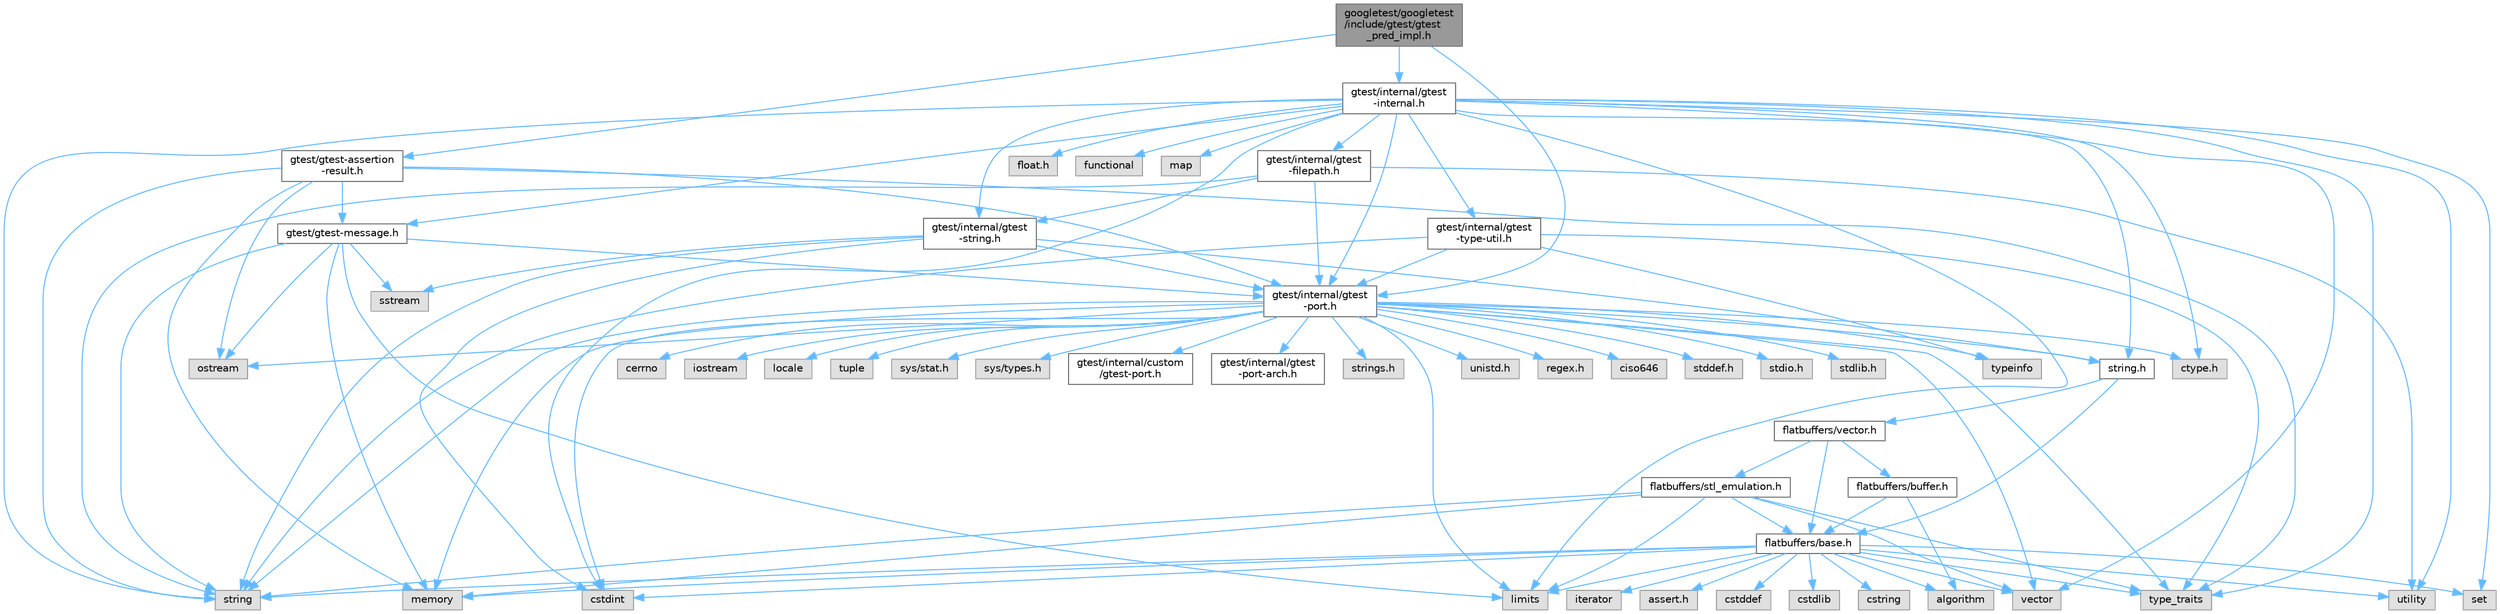 digraph "googletest/googletest/include/gtest/gtest_pred_impl.h"
{
 // LATEX_PDF_SIZE
  bgcolor="transparent";
  edge [fontname=Helvetica,fontsize=10,labelfontname=Helvetica,labelfontsize=10];
  node [fontname=Helvetica,fontsize=10,shape=box,height=0.2,width=0.4];
  Node1 [id="Node000001",label="googletest/googletest\l/include/gtest/gtest\l_pred_impl.h",height=0.2,width=0.4,color="gray40", fillcolor="grey60", style="filled", fontcolor="black",tooltip=" "];
  Node1 -> Node2 [id="edge98_Node000001_Node000002",color="steelblue1",style="solid",tooltip=" "];
  Node2 [id="Node000002",label="gtest/gtest-assertion\l-result.h",height=0.2,width=0.4,color="grey40", fillcolor="white", style="filled",URL="$gtest-assertion-result_8h.html",tooltip=" "];
  Node2 -> Node3 [id="edge99_Node000002_Node000003",color="steelblue1",style="solid",tooltip=" "];
  Node3 [id="Node000003",label="memory",height=0.2,width=0.4,color="grey60", fillcolor="#E0E0E0", style="filled",tooltip=" "];
  Node2 -> Node4 [id="edge100_Node000002_Node000004",color="steelblue1",style="solid",tooltip=" "];
  Node4 [id="Node000004",label="ostream",height=0.2,width=0.4,color="grey60", fillcolor="#E0E0E0", style="filled",tooltip=" "];
  Node2 -> Node5 [id="edge101_Node000002_Node000005",color="steelblue1",style="solid",tooltip=" "];
  Node5 [id="Node000005",label="string",height=0.2,width=0.4,color="grey60", fillcolor="#E0E0E0", style="filled",tooltip=" "];
  Node2 -> Node6 [id="edge102_Node000002_Node000006",color="steelblue1",style="solid",tooltip=" "];
  Node6 [id="Node000006",label="type_traits",height=0.2,width=0.4,color="grey60", fillcolor="#E0E0E0", style="filled",tooltip=" "];
  Node2 -> Node7 [id="edge103_Node000002_Node000007",color="steelblue1",style="solid",tooltip=" "];
  Node7 [id="Node000007",label="gtest/gtest-message.h",height=0.2,width=0.4,color="grey40", fillcolor="white", style="filled",URL="$gtest-message_8h.html",tooltip=" "];
  Node7 -> Node8 [id="edge104_Node000007_Node000008",color="steelblue1",style="solid",tooltip=" "];
  Node8 [id="Node000008",label="limits",height=0.2,width=0.4,color="grey60", fillcolor="#E0E0E0", style="filled",tooltip=" "];
  Node7 -> Node3 [id="edge105_Node000007_Node000003",color="steelblue1",style="solid",tooltip=" "];
  Node7 -> Node4 [id="edge106_Node000007_Node000004",color="steelblue1",style="solid",tooltip=" "];
  Node7 -> Node9 [id="edge107_Node000007_Node000009",color="steelblue1",style="solid",tooltip=" "];
  Node9 [id="Node000009",label="sstream",height=0.2,width=0.4,color="grey60", fillcolor="#E0E0E0", style="filled",tooltip=" "];
  Node7 -> Node5 [id="edge108_Node000007_Node000005",color="steelblue1",style="solid",tooltip=" "];
  Node7 -> Node10 [id="edge109_Node000007_Node000010",color="steelblue1",style="solid",tooltip=" "];
  Node10 [id="Node000010",label="gtest/internal/gtest\l-port.h",height=0.2,width=0.4,color="grey40", fillcolor="white", style="filled",URL="$gtest-port_8h.html",tooltip=" "];
  Node10 -> Node11 [id="edge110_Node000010_Node000011",color="steelblue1",style="solid",tooltip=" "];
  Node11 [id="Node000011",label="ciso646",height=0.2,width=0.4,color="grey60", fillcolor="#E0E0E0", style="filled",tooltip=" "];
  Node10 -> Node12 [id="edge111_Node000010_Node000012",color="steelblue1",style="solid",tooltip=" "];
  Node12 [id="Node000012",label="ctype.h",height=0.2,width=0.4,color="grey60", fillcolor="#E0E0E0", style="filled",tooltip=" "];
  Node10 -> Node13 [id="edge112_Node000010_Node000013",color="steelblue1",style="solid",tooltip=" "];
  Node13 [id="Node000013",label="stddef.h",height=0.2,width=0.4,color="grey60", fillcolor="#E0E0E0", style="filled",tooltip=" "];
  Node10 -> Node14 [id="edge113_Node000010_Node000014",color="steelblue1",style="solid",tooltip=" "];
  Node14 [id="Node000014",label="stdio.h",height=0.2,width=0.4,color="grey60", fillcolor="#E0E0E0", style="filled",tooltip=" "];
  Node10 -> Node15 [id="edge114_Node000010_Node000015",color="steelblue1",style="solid",tooltip=" "];
  Node15 [id="Node000015",label="stdlib.h",height=0.2,width=0.4,color="grey60", fillcolor="#E0E0E0", style="filled",tooltip=" "];
  Node10 -> Node16 [id="edge115_Node000010_Node000016",color="steelblue1",style="solid",tooltip=" "];
  Node16 [id="Node000016",label="string.h",height=0.2,width=0.4,color="grey40", fillcolor="white", style="filled",URL="$string_8h.html",tooltip=" "];
  Node16 -> Node17 [id="edge116_Node000016_Node000017",color="steelblue1",style="solid",tooltip=" "];
  Node17 [id="Node000017",label="flatbuffers/base.h",height=0.2,width=0.4,color="grey40", fillcolor="white", style="filled",URL="$base_8h.html",tooltip=" "];
  Node17 -> Node18 [id="edge117_Node000017_Node000018",color="steelblue1",style="solid",tooltip=" "];
  Node18 [id="Node000018",label="assert.h",height=0.2,width=0.4,color="grey60", fillcolor="#E0E0E0", style="filled",tooltip=" "];
  Node17 -> Node19 [id="edge118_Node000017_Node000019",color="steelblue1",style="solid",tooltip=" "];
  Node19 [id="Node000019",label="cstdint",height=0.2,width=0.4,color="grey60", fillcolor="#E0E0E0", style="filled",tooltip=" "];
  Node17 -> Node20 [id="edge119_Node000017_Node000020",color="steelblue1",style="solid",tooltip=" "];
  Node20 [id="Node000020",label="cstddef",height=0.2,width=0.4,color="grey60", fillcolor="#E0E0E0", style="filled",tooltip=" "];
  Node17 -> Node21 [id="edge120_Node000017_Node000021",color="steelblue1",style="solid",tooltip=" "];
  Node21 [id="Node000021",label="cstdlib",height=0.2,width=0.4,color="grey60", fillcolor="#E0E0E0", style="filled",tooltip=" "];
  Node17 -> Node22 [id="edge121_Node000017_Node000022",color="steelblue1",style="solid",tooltip=" "];
  Node22 [id="Node000022",label="cstring",height=0.2,width=0.4,color="grey60", fillcolor="#E0E0E0", style="filled",tooltip=" "];
  Node17 -> Node23 [id="edge122_Node000017_Node000023",color="steelblue1",style="solid",tooltip=" "];
  Node23 [id="Node000023",label="utility",height=0.2,width=0.4,color="grey60", fillcolor="#E0E0E0", style="filled",tooltip=" "];
  Node17 -> Node5 [id="edge123_Node000017_Node000005",color="steelblue1",style="solid",tooltip=" "];
  Node17 -> Node6 [id="edge124_Node000017_Node000006",color="steelblue1",style="solid",tooltip=" "];
  Node17 -> Node24 [id="edge125_Node000017_Node000024",color="steelblue1",style="solid",tooltip=" "];
  Node24 [id="Node000024",label="vector",height=0.2,width=0.4,color="grey60", fillcolor="#E0E0E0", style="filled",tooltip=" "];
  Node17 -> Node25 [id="edge126_Node000017_Node000025",color="steelblue1",style="solid",tooltip=" "];
  Node25 [id="Node000025",label="set",height=0.2,width=0.4,color="grey60", fillcolor="#E0E0E0", style="filled",tooltip=" "];
  Node17 -> Node26 [id="edge127_Node000017_Node000026",color="steelblue1",style="solid",tooltip=" "];
  Node26 [id="Node000026",label="algorithm",height=0.2,width=0.4,color="grey60", fillcolor="#E0E0E0", style="filled",tooltip=" "];
  Node17 -> Node8 [id="edge128_Node000017_Node000008",color="steelblue1",style="solid",tooltip=" "];
  Node17 -> Node27 [id="edge129_Node000017_Node000027",color="steelblue1",style="solid",tooltip=" "];
  Node27 [id="Node000027",label="iterator",height=0.2,width=0.4,color="grey60", fillcolor="#E0E0E0", style="filled",tooltip=" "];
  Node17 -> Node3 [id="edge130_Node000017_Node000003",color="steelblue1",style="solid",tooltip=" "];
  Node16 -> Node28 [id="edge131_Node000016_Node000028",color="steelblue1",style="solid",tooltip=" "];
  Node28 [id="Node000028",label="flatbuffers/vector.h",height=0.2,width=0.4,color="grey40", fillcolor="white", style="filled",URL="$vector_8h.html",tooltip=" "];
  Node28 -> Node17 [id="edge132_Node000028_Node000017",color="steelblue1",style="solid",tooltip=" "];
  Node28 -> Node29 [id="edge133_Node000028_Node000029",color="steelblue1",style="solid",tooltip=" "];
  Node29 [id="Node000029",label="flatbuffers/buffer.h",height=0.2,width=0.4,color="grey40", fillcolor="white", style="filled",URL="$buffer_8h.html",tooltip=" "];
  Node29 -> Node26 [id="edge134_Node000029_Node000026",color="steelblue1",style="solid",tooltip=" "];
  Node29 -> Node17 [id="edge135_Node000029_Node000017",color="steelblue1",style="solid",tooltip=" "];
  Node28 -> Node30 [id="edge136_Node000028_Node000030",color="steelblue1",style="solid",tooltip=" "];
  Node30 [id="Node000030",label="flatbuffers/stl_emulation.h",height=0.2,width=0.4,color="grey40", fillcolor="white", style="filled",URL="$stl__emulation_8h.html",tooltip=" "];
  Node30 -> Node17 [id="edge137_Node000030_Node000017",color="steelblue1",style="solid",tooltip=" "];
  Node30 -> Node5 [id="edge138_Node000030_Node000005",color="steelblue1",style="solid",tooltip=" "];
  Node30 -> Node6 [id="edge139_Node000030_Node000006",color="steelblue1",style="solid",tooltip=" "];
  Node30 -> Node24 [id="edge140_Node000030_Node000024",color="steelblue1",style="solid",tooltip=" "];
  Node30 -> Node3 [id="edge141_Node000030_Node000003",color="steelblue1",style="solid",tooltip=" "];
  Node30 -> Node8 [id="edge142_Node000030_Node000008",color="steelblue1",style="solid",tooltip=" "];
  Node10 -> Node31 [id="edge143_Node000010_Node000031",color="steelblue1",style="solid",tooltip=" "];
  Node31 [id="Node000031",label="cerrno",height=0.2,width=0.4,color="grey60", fillcolor="#E0E0E0", style="filled",tooltip=" "];
  Node10 -> Node19 [id="edge144_Node000010_Node000019",color="steelblue1",style="solid",tooltip=" "];
  Node10 -> Node32 [id="edge145_Node000010_Node000032",color="steelblue1",style="solid",tooltip=" "];
  Node32 [id="Node000032",label="iostream",height=0.2,width=0.4,color="grey60", fillcolor="#E0E0E0", style="filled",tooltip=" "];
  Node10 -> Node8 [id="edge146_Node000010_Node000008",color="steelblue1",style="solid",tooltip=" "];
  Node10 -> Node33 [id="edge147_Node000010_Node000033",color="steelblue1",style="solid",tooltip=" "];
  Node33 [id="Node000033",label="locale",height=0.2,width=0.4,color="grey60", fillcolor="#E0E0E0", style="filled",tooltip=" "];
  Node10 -> Node3 [id="edge148_Node000010_Node000003",color="steelblue1",style="solid",tooltip=" "];
  Node10 -> Node4 [id="edge149_Node000010_Node000004",color="steelblue1",style="solid",tooltip=" "];
  Node10 -> Node5 [id="edge150_Node000010_Node000005",color="steelblue1",style="solid",tooltip=" "];
  Node10 -> Node34 [id="edge151_Node000010_Node000034",color="steelblue1",style="solid",tooltip=" "];
  Node34 [id="Node000034",label="tuple",height=0.2,width=0.4,color="grey60", fillcolor="#E0E0E0", style="filled",tooltip=" "];
  Node10 -> Node6 [id="edge152_Node000010_Node000006",color="steelblue1",style="solid",tooltip=" "];
  Node10 -> Node24 [id="edge153_Node000010_Node000024",color="steelblue1",style="solid",tooltip=" "];
  Node10 -> Node35 [id="edge154_Node000010_Node000035",color="steelblue1",style="solid",tooltip=" "];
  Node35 [id="Node000035",label="sys/stat.h",height=0.2,width=0.4,color="grey60", fillcolor="#E0E0E0", style="filled",tooltip=" "];
  Node10 -> Node36 [id="edge155_Node000010_Node000036",color="steelblue1",style="solid",tooltip=" "];
  Node36 [id="Node000036",label="sys/types.h",height=0.2,width=0.4,color="grey60", fillcolor="#E0E0E0", style="filled",tooltip=" "];
  Node10 -> Node37 [id="edge156_Node000010_Node000037",color="steelblue1",style="solid",tooltip=" "];
  Node37 [id="Node000037",label="gtest/internal/custom\l/gtest-port.h",height=0.2,width=0.4,color="grey40", fillcolor="white", style="filled",URL="$custom_2gtest-port_8h.html",tooltip=" "];
  Node10 -> Node38 [id="edge157_Node000010_Node000038",color="steelblue1",style="solid",tooltip=" "];
  Node38 [id="Node000038",label="gtest/internal/gtest\l-port-arch.h",height=0.2,width=0.4,color="grey40", fillcolor="white", style="filled",URL="$gtest-port-arch_8h.html",tooltip=" "];
  Node10 -> Node39 [id="edge158_Node000010_Node000039",color="steelblue1",style="solid",tooltip=" "];
  Node39 [id="Node000039",label="strings.h",height=0.2,width=0.4,color="grey60", fillcolor="#E0E0E0", style="filled",tooltip=" "];
  Node10 -> Node40 [id="edge159_Node000010_Node000040",color="steelblue1",style="solid",tooltip=" "];
  Node40 [id="Node000040",label="unistd.h",height=0.2,width=0.4,color="grey60", fillcolor="#E0E0E0", style="filled",tooltip=" "];
  Node10 -> Node41 [id="edge160_Node000010_Node000041",color="steelblue1",style="solid",tooltip=" "];
  Node41 [id="Node000041",label="regex.h",height=0.2,width=0.4,color="grey60", fillcolor="#E0E0E0", style="filled",tooltip=" "];
  Node10 -> Node42 [id="edge161_Node000010_Node000042",color="steelblue1",style="solid",tooltip=" "];
  Node42 [id="Node000042",label="typeinfo",height=0.2,width=0.4,color="grey60", fillcolor="#E0E0E0", style="filled",tooltip=" "];
  Node2 -> Node10 [id="edge162_Node000002_Node000010",color="steelblue1",style="solid",tooltip=" "];
  Node1 -> Node43 [id="edge163_Node000001_Node000043",color="steelblue1",style="solid",tooltip=" "];
  Node43 [id="Node000043",label="gtest/internal/gtest\l-internal.h",height=0.2,width=0.4,color="grey40", fillcolor="white", style="filled",URL="$gtest-internal_8h.html",tooltip=" "];
  Node43 -> Node10 [id="edge164_Node000043_Node000010",color="steelblue1",style="solid",tooltip=" "];
  Node43 -> Node12 [id="edge165_Node000043_Node000012",color="steelblue1",style="solid",tooltip=" "];
  Node43 -> Node44 [id="edge166_Node000043_Node000044",color="steelblue1",style="solid",tooltip=" "];
  Node44 [id="Node000044",label="float.h",height=0.2,width=0.4,color="grey60", fillcolor="#E0E0E0", style="filled",tooltip=" "];
  Node43 -> Node16 [id="edge167_Node000043_Node000016",color="steelblue1",style="solid",tooltip=" "];
  Node43 -> Node19 [id="edge168_Node000043_Node000019",color="steelblue1",style="solid",tooltip=" "];
  Node43 -> Node45 [id="edge169_Node000043_Node000045",color="steelblue1",style="solid",tooltip=" "];
  Node45 [id="Node000045",label="functional",height=0.2,width=0.4,color="grey60", fillcolor="#E0E0E0", style="filled",tooltip=" "];
  Node43 -> Node8 [id="edge170_Node000043_Node000008",color="steelblue1",style="solid",tooltip=" "];
  Node43 -> Node46 [id="edge171_Node000043_Node000046",color="steelblue1",style="solid",tooltip=" "];
  Node46 [id="Node000046",label="map",height=0.2,width=0.4,color="grey60", fillcolor="#E0E0E0", style="filled",tooltip=" "];
  Node43 -> Node25 [id="edge172_Node000043_Node000025",color="steelblue1",style="solid",tooltip=" "];
  Node43 -> Node5 [id="edge173_Node000043_Node000005",color="steelblue1",style="solid",tooltip=" "];
  Node43 -> Node6 [id="edge174_Node000043_Node000006",color="steelblue1",style="solid",tooltip=" "];
  Node43 -> Node23 [id="edge175_Node000043_Node000023",color="steelblue1",style="solid",tooltip=" "];
  Node43 -> Node24 [id="edge176_Node000043_Node000024",color="steelblue1",style="solid",tooltip=" "];
  Node43 -> Node7 [id="edge177_Node000043_Node000007",color="steelblue1",style="solid",tooltip=" "];
  Node43 -> Node47 [id="edge178_Node000043_Node000047",color="steelblue1",style="solid",tooltip=" "];
  Node47 [id="Node000047",label="gtest/internal/gtest\l-filepath.h",height=0.2,width=0.4,color="grey40", fillcolor="white", style="filled",URL="$gtest-filepath_8h.html",tooltip=" "];
  Node47 -> Node5 [id="edge179_Node000047_Node000005",color="steelblue1",style="solid",tooltip=" "];
  Node47 -> Node23 [id="edge180_Node000047_Node000023",color="steelblue1",style="solid",tooltip=" "];
  Node47 -> Node10 [id="edge181_Node000047_Node000010",color="steelblue1",style="solid",tooltip=" "];
  Node47 -> Node48 [id="edge182_Node000047_Node000048",color="steelblue1",style="solid",tooltip=" "];
  Node48 [id="Node000048",label="gtest/internal/gtest\l-string.h",height=0.2,width=0.4,color="grey40", fillcolor="white", style="filled",URL="$gtest-string_8h.html",tooltip=" "];
  Node48 -> Node16 [id="edge183_Node000048_Node000016",color="steelblue1",style="solid",tooltip=" "];
  Node48 -> Node19 [id="edge184_Node000048_Node000019",color="steelblue1",style="solid",tooltip=" "];
  Node48 -> Node9 [id="edge185_Node000048_Node000009",color="steelblue1",style="solid",tooltip=" "];
  Node48 -> Node5 [id="edge186_Node000048_Node000005",color="steelblue1",style="solid",tooltip=" "];
  Node48 -> Node10 [id="edge187_Node000048_Node000010",color="steelblue1",style="solid",tooltip=" "];
  Node43 -> Node48 [id="edge188_Node000043_Node000048",color="steelblue1",style="solid",tooltip=" "];
  Node43 -> Node49 [id="edge189_Node000043_Node000049",color="steelblue1",style="solid",tooltip=" "];
  Node49 [id="Node000049",label="gtest/internal/gtest\l-type-util.h",height=0.2,width=0.4,color="grey40", fillcolor="white", style="filled",URL="$gtest-type-util_8h.html",tooltip=" "];
  Node49 -> Node5 [id="edge190_Node000049_Node000005",color="steelblue1",style="solid",tooltip=" "];
  Node49 -> Node6 [id="edge191_Node000049_Node000006",color="steelblue1",style="solid",tooltip=" "];
  Node49 -> Node42 [id="edge192_Node000049_Node000042",color="steelblue1",style="solid",tooltip=" "];
  Node49 -> Node10 [id="edge193_Node000049_Node000010",color="steelblue1",style="solid",tooltip=" "];
  Node1 -> Node10 [id="edge194_Node000001_Node000010",color="steelblue1",style="solid",tooltip=" "];
}
